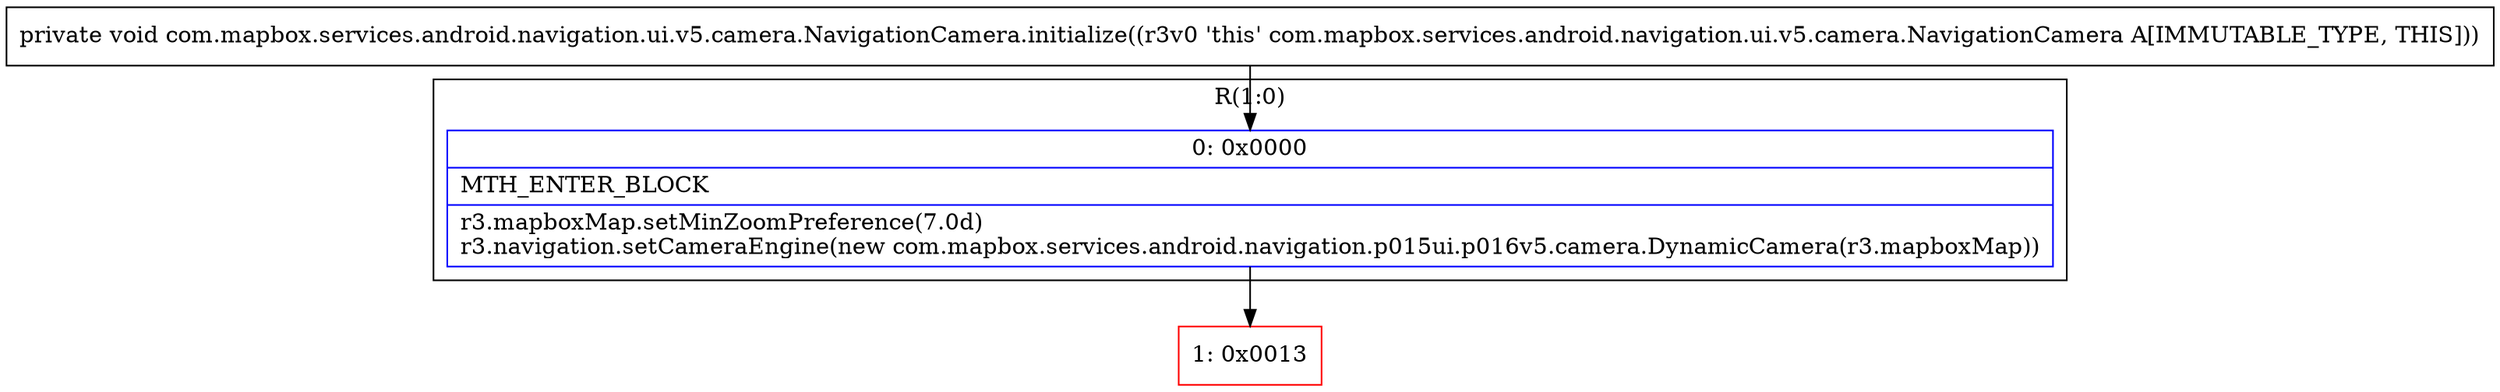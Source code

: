 digraph "CFG forcom.mapbox.services.android.navigation.ui.v5.camera.NavigationCamera.initialize()V" {
subgraph cluster_Region_992529044 {
label = "R(1:0)";
node [shape=record,color=blue];
Node_0 [shape=record,label="{0\:\ 0x0000|MTH_ENTER_BLOCK\l|r3.mapboxMap.setMinZoomPreference(7.0d)\lr3.navigation.setCameraEngine(new com.mapbox.services.android.navigation.p015ui.p016v5.camera.DynamicCamera(r3.mapboxMap))\l}"];
}
Node_1 [shape=record,color=red,label="{1\:\ 0x0013}"];
MethodNode[shape=record,label="{private void com.mapbox.services.android.navigation.ui.v5.camera.NavigationCamera.initialize((r3v0 'this' com.mapbox.services.android.navigation.ui.v5.camera.NavigationCamera A[IMMUTABLE_TYPE, THIS])) }"];
MethodNode -> Node_0;
Node_0 -> Node_1;
}

